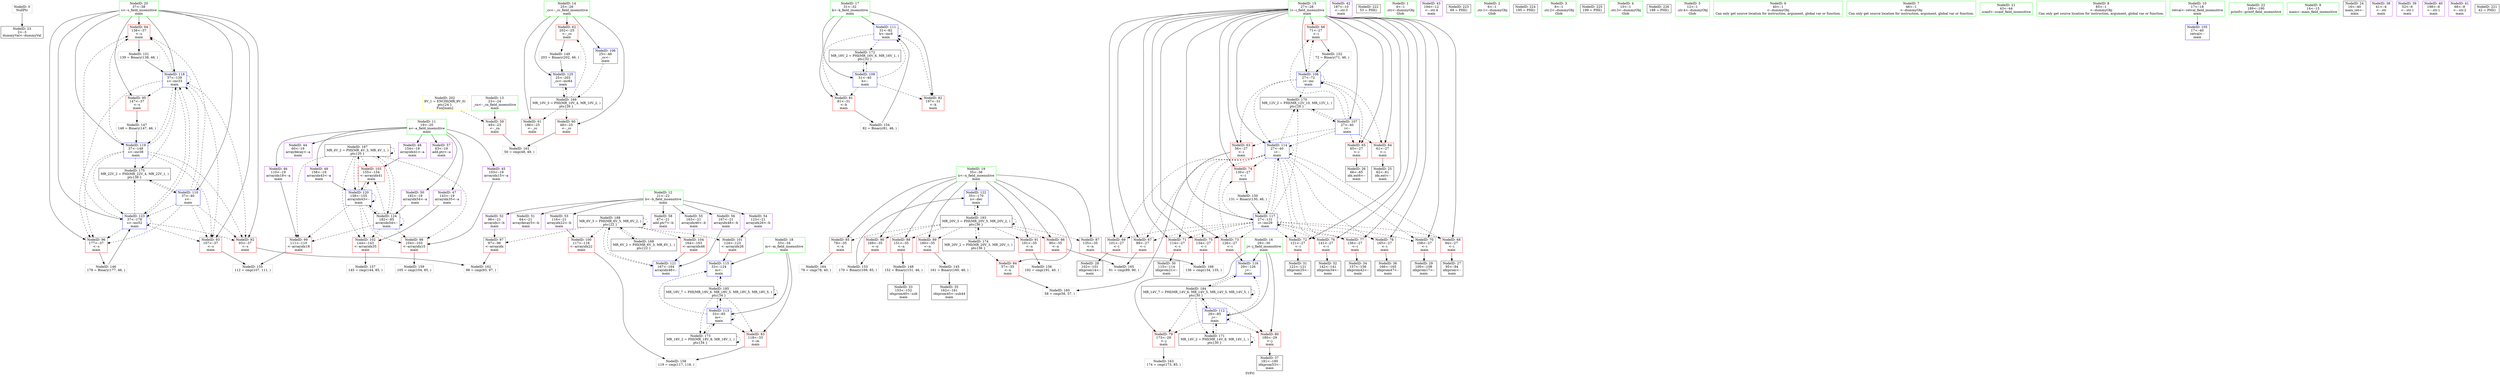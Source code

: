digraph "SVFG" {
	label="SVFG";

	Node0x55f9d5258a00 [shape=record,color=grey,label="{NodeID: 0\nNullPtr}"];
	Node0x55f9d5258a00 -> Node0x55f9d5258190[style=solid];
	Node0x55f9d5276670 [shape=record,color=red,label="{NodeID: 97\n97\<--96\n\<--arrayidx\nmain\n}"];
	Node0x55f9d5276670 -> Node0x55f9d527eca0[style=solid];
	Node0x55f9d5259220 [shape=record,color=green,label="{NodeID: 14\n25\<--26\n_cc\<--_cc_field_insensitive\nmain\n}"];
	Node0x55f9d5259220 -> Node0x55f9d5277f80[style=solid];
	Node0x55f9d5259220 -> Node0x55f9d5278050[style=solid];
	Node0x55f9d5259220 -> Node0x55f9d5278120[style=solid];
	Node0x55f9d5259220 -> Node0x55f9d5276dc0[style=solid];
	Node0x55f9d5259220 -> Node0x55f9d527c470[style=solid];
	Node0x55f9d52771d0 [shape=record,color=blue,label="{NodeID: 111\n31\<--82\nk\<--inc9\nmain\n}"];
	Node0x55f9d52771d0 -> Node0x55f9d5279090[style=dashed];
	Node0x55f9d52771d0 -> Node0x55f9d5279160[style=dashed];
	Node0x55f9d52771d0 -> Node0x55f9d52771d0[style=dashed];
	Node0x55f9d52771d0 -> Node0x55f9d5286830[style=dashed];
	Node0x55f9d52585a0 [shape=record,color=black,label="{NodeID: 28\n102\<--101\nidxprom14\<--\nmain\n}"];
	Node0x55f9d527c470 [shape=record,color=blue,label="{NodeID: 125\n25\<--203\n_cc\<--inc64\nmain\n}"];
	Node0x55f9d527c470 -> Node0x55f9d5285930[style=dashed];
	Node0x55f9d52760c0 [shape=record,color=purple,label="{NodeID: 42\n187\<--10\n\<--.str.3\nmain\n}"];
	Node0x55f9d509d960 [shape=record,color=black,label="{NodeID: 222\n53 = PHI()\n}"];
	Node0x55f9d5277c40 [shape=record,color=purple,label="{NodeID: 56\n167\<--21\narrayidx48\<--b\nmain\n}"];
	Node0x55f9d5277c40 -> Node0x55f9d527c130[style=solid];
	Node0x55f9d527df20 [shape=record,color=grey,label="{NodeID: 153\n170 = Binary(169, 85, )\n}"];
	Node0x55f9d527df20 -> Node0x55f9d527c200[style=solid];
	Node0x55f9d52787a0 [shape=record,color=red,label="{NodeID: 70\n108\<--27\n\<--i\nmain\n}"];
	Node0x55f9d52787a0 -> Node0x55f9d5258670[style=solid];
	Node0x55f9d5284f30 [shape=record,color=black,label="{NodeID: 167\nMR_4V_2 = PHI(MR_4V_3, MR_4V_1, )\npts\{20 \}\n}"];
	Node0x55f9d5284f30 -> Node0x55f9d5276740[style=dashed];
	Node0x55f9d5284f30 -> Node0x55f9d5276810[style=dashed];
	Node0x55f9d5284f30 -> Node0x55f9d5276a80[style=dashed];
	Node0x55f9d5284f30 -> Node0x55f9d5276b50[style=dashed];
	Node0x55f9d5284f30 -> Node0x55f9d527c060[style=dashed];
	Node0x55f9d5284f30 -> Node0x55f9d527c3a0[style=dashed];
	Node0x55f9d5284f30 -> Node0x55f9d5284f30[style=dashed];
	Node0x55f9d5279300 [shape=record,color=red,label="{NodeID: 84\n57\<--35\n\<--n\nmain\n}"];
	Node0x55f9d5279300 -> Node0x55f9d527e9a0[style=solid];
	Node0x55f9d5257bc0 [shape=record,color=green,label="{NodeID: 1\n4\<--1\n.str\<--dummyObj\nGlob }"];
	Node0x55f9d5276740 [shape=record,color=red,label="{NodeID: 98\n104\<--103\n\<--arrayidx15\nmain\n}"];
	Node0x55f9d5276740 -> Node0x55f9d527e820[style=solid];
	Node0x55f9d52592f0 [shape=record,color=green,label="{NodeID: 15\n27\<--28\ni\<--i_field_insensitive\nmain\n}"];
	Node0x55f9d52592f0 -> Node0x55f9d52781f0[style=solid];
	Node0x55f9d52592f0 -> Node0x55f9d52782c0[style=solid];
	Node0x55f9d52592f0 -> Node0x55f9d5278390[style=solid];
	Node0x55f9d52592f0 -> Node0x55f9d5278460[style=solid];
	Node0x55f9d52592f0 -> Node0x55f9d5278530[style=solid];
	Node0x55f9d52592f0 -> Node0x55f9d5278600[style=solid];
	Node0x55f9d52592f0 -> Node0x55f9d52786d0[style=solid];
	Node0x55f9d52592f0 -> Node0x55f9d52787a0[style=solid];
	Node0x55f9d52592f0 -> Node0x55f9d5278870[style=solid];
	Node0x55f9d52592f0 -> Node0x55f9d5278940[style=solid];
	Node0x55f9d52592f0 -> Node0x55f9d5278a10[style=solid];
	Node0x55f9d52592f0 -> Node0x55f9d5278ae0[style=solid];
	Node0x55f9d52592f0 -> Node0x55f9d5278bb0[style=solid];
	Node0x55f9d52592f0 -> Node0x55f9d5278c80[style=solid];
	Node0x55f9d52592f0 -> Node0x55f9d5278d50[style=solid];
	Node0x55f9d52592f0 -> Node0x55f9d5278e20[style=solid];
	Node0x55f9d52592f0 -> Node0x55f9d5276e90[style=solid];
	Node0x55f9d52592f0 -> Node0x55f9d5276f60[style=solid];
	Node0x55f9d52592f0 -> Node0x55f9d5277440[style=solid];
	Node0x55f9d52592f0 -> Node0x55f9d527bdf0[style=solid];
	Node0x55f9d52772a0 [shape=record,color=blue,label="{NodeID: 112\n29\<--85\nj\<--\nmain\n}"];
	Node0x55f9d52772a0 -> Node0x55f9d5278ef0[style=dashed];
	Node0x55f9d52772a0 -> Node0x55f9d5278fc0[style=dashed];
	Node0x55f9d52772a0 -> Node0x55f9d52772a0[style=dashed];
	Node0x55f9d52772a0 -> Node0x55f9d527bd20[style=dashed];
	Node0x55f9d52772a0 -> Node0x55f9d5286330[style=dashed];
	Node0x55f9d52772a0 -> Node0x55f9d528a430[style=dashed];
	Node0x55f9d5258670 [shape=record,color=black,label="{NodeID: 29\n109\<--108\nidxprom17\<--\nmain\n}"];
	Node0x55f9d5276190 [shape=record,color=purple,label="{NodeID: 43\n194\<--12\n\<--.str.4\nmain\n}"];
	Node0x55f9d529cbb0 [shape=record,color=black,label="{NodeID: 223\n69 = PHI()\n}"];
	Node0x55f9d5277d10 [shape=record,color=purple,label="{NodeID: 57\n63\<--19\nadd.ptr\<--a\nmain\n}"];
	Node0x55f9d527e0a0 [shape=record,color=grey,label="{NodeID: 154\n82 = Binary(81, 46, )\n}"];
	Node0x55f9d527e0a0 -> Node0x55f9d52771d0[style=solid];
	Node0x55f9d5278870 [shape=record,color=red,label="{NodeID: 71\n114\<--27\n\<--i\nmain\n}"];
	Node0x55f9d5278870 -> Node0x55f9d5258740[style=solid];
	Node0x55f9d5285430 [shape=record,color=black,label="{NodeID: 168\nMR_6V_2 = PHI(MR_6V_3, MR_6V_1, )\npts\{22 \}\n}"];
	Node0x55f9d5285430 -> Node0x55f9d528b830[style=dashed];
	Node0x55f9d52793d0 [shape=record,color=red,label="{NodeID: 85\n78\<--35\n\<--n\nmain\n}"];
	Node0x55f9d52793d0 -> Node0x55f9d527efa0[style=solid];
	Node0x55f9d5259580 [shape=record,color=green,label="{NodeID: 2\n6\<--1\n.str.1\<--dummyObj\nGlob }"];
	Node0x55f9d5276810 [shape=record,color=red,label="{NodeID: 99\n111\<--110\n\<--arrayidx18\nmain\n}"];
	Node0x55f9d5276810 -> Node0x55f9d527e220[style=solid];
	Node0x55f9d52593c0 [shape=record,color=green,label="{NodeID: 16\n29\<--30\nj\<--j_field_insensitive\nmain\n}"];
	Node0x55f9d52593c0 -> Node0x55f9d5278ef0[style=solid];
	Node0x55f9d52593c0 -> Node0x55f9d5278fc0[style=solid];
	Node0x55f9d52593c0 -> Node0x55f9d52772a0[style=solid];
	Node0x55f9d52593c0 -> Node0x55f9d527bd20[style=solid];
	Node0x55f9d5277370 [shape=record,color=blue,label="{NodeID: 113\n33\<--85\nm\<--\nmain\n}"];
	Node0x55f9d5277370 -> Node0x55f9d5279230[style=dashed];
	Node0x55f9d5277370 -> Node0x55f9d5277370[style=dashed];
	Node0x55f9d5277370 -> Node0x55f9d5277510[style=dashed];
	Node0x55f9d5277370 -> Node0x55f9d5286d30[style=dashed];
	Node0x55f9d5277370 -> Node0x55f9d528a930[style=dashed];
	Node0x55f9d5258740 [shape=record,color=black,label="{NodeID: 30\n115\<--114\nidxprom21\<--\nmain\n}"];
	Node0x55f9d5276260 [shape=record,color=purple,label="{NodeID: 44\n60\<--19\narraydecay\<--a\nmain\n}"];
	Node0x55f9d529ccb0 [shape=record,color=black,label="{NodeID: 224\n195 = PHI()\n}"];
	Node0x55f9d5277de0 [shape=record,color=purple,label="{NodeID: 58\n67\<--21\nadd.ptr7\<--b\nmain\n}"];
	Node0x55f9d527e220 [shape=record,color=grey,label="{NodeID: 155\n112 = cmp(107, 111, )\n}"];
	Node0x55f9d5278940 [shape=record,color=red,label="{NodeID: 72\n121\<--27\n\<--i\nmain\n}"];
	Node0x55f9d5278940 -> Node0x55f9d5258810[style=solid];
	Node0x55f9d5285930 [shape=record,color=black,label="{NodeID: 169\nMR_10V_3 = PHI(MR_10V_4, MR_10V_2, )\npts\{26 \}\n}"];
	Node0x55f9d5285930 -> Node0x55f9d5277f80[style=dashed];
	Node0x55f9d5285930 -> Node0x55f9d5278050[style=dashed];
	Node0x55f9d5285930 -> Node0x55f9d5278120[style=dashed];
	Node0x55f9d5285930 -> Node0x55f9d527c470[style=dashed];
	Node0x55f9d52794a0 [shape=record,color=red,label="{NodeID: 86\n90\<--35\n\<--n\nmain\n}"];
	Node0x55f9d52794a0 -> Node0x55f9d527f120[style=solid];
	Node0x55f9d5257770 [shape=record,color=green,label="{NodeID: 3\n8\<--1\n.str.2\<--dummyObj\nGlob }"];
	Node0x55f9d52768e0 [shape=record,color=red,label="{NodeID: 100\n117\<--116\n\<--arrayidx22\nmain\n}"];
	Node0x55f9d52768e0 -> Node0x55f9d527e6a0[style=solid];
	Node0x55f9d5257cb0 [shape=record,color=green,label="{NodeID: 17\n31\<--32\nk\<--k_field_insensitive\nmain\n}"];
	Node0x55f9d5257cb0 -> Node0x55f9d5279090[style=solid];
	Node0x55f9d5257cb0 -> Node0x55f9d5279160[style=solid];
	Node0x55f9d5257cb0 -> Node0x55f9d5277030[style=solid];
	Node0x55f9d5257cb0 -> Node0x55f9d52771d0[style=solid];
	Node0x55f9d5277440 [shape=record,color=blue,label="{NodeID: 114\n27\<--40\ni\<--\nmain\n}"];
	Node0x55f9d5277440 -> Node0x55f9d5278530[style=dashed];
	Node0x55f9d5277440 -> Node0x55f9d5278600[style=dashed];
	Node0x55f9d5277440 -> Node0x55f9d52786d0[style=dashed];
	Node0x55f9d5277440 -> Node0x55f9d52787a0[style=dashed];
	Node0x55f9d5277440 -> Node0x55f9d5278870[style=dashed];
	Node0x55f9d5277440 -> Node0x55f9d5278940[style=dashed];
	Node0x55f9d5277440 -> Node0x55f9d5278a10[style=dashed];
	Node0x55f9d5277440 -> Node0x55f9d5278ae0[style=dashed];
	Node0x55f9d5277440 -> Node0x55f9d5278bb0[style=dashed];
	Node0x55f9d5277440 -> Node0x55f9d5278c80[style=dashed];
	Node0x55f9d5277440 -> Node0x55f9d5278d50[style=dashed];
	Node0x55f9d5277440 -> Node0x55f9d5278e20[style=dashed];
	Node0x55f9d5277440 -> Node0x55f9d5277440[style=dashed];
	Node0x55f9d5277440 -> Node0x55f9d527bdf0[style=dashed];
	Node0x55f9d5277440 -> Node0x55f9d5285e30[style=dashed];
	Node0x55f9d5258810 [shape=record,color=black,label="{NodeID: 31\n122\<--121\nidxprom25\<--\nmain\n}"];
	Node0x55f9d5276330 [shape=record,color=purple,label="{NodeID: 45\n103\<--19\narrayidx15\<--a\nmain\n}"];
	Node0x55f9d5276330 -> Node0x55f9d5276740[style=solid];
	Node0x55f9d529cdb0 [shape=record,color=black,label="{NodeID: 225\n199 = PHI()\n}"];
	Node0x55f9d5277eb0 [shape=record,color=red,label="{NodeID: 59\n49\<--23\n\<--_cn\nmain\n}"];
	Node0x55f9d5277eb0 -> Node0x55f9d527eb20[style=solid];
	Node0x55f9d527e3a0 [shape=record,color=grey,label="{NodeID: 156\n192 = cmp(191, 40, )\n}"];
	Node0x55f9d5278a10 [shape=record,color=red,label="{NodeID: 73\n126\<--27\n\<--i\nmain\n}"];
	Node0x55f9d5278a10 -> Node0x55f9d527bd20[style=solid];
	Node0x55f9d5285e30 [shape=record,color=black,label="{NodeID: 170\nMR_12V_2 = PHI(MR_12V_10, MR_12V_1, )\npts\{28 \}\n}"];
	Node0x55f9d5285e30 -> Node0x55f9d5276e90[style=dashed];
	Node0x55f9d5279570 [shape=record,color=red,label="{NodeID: 87\n135\<--35\n\<--n\nmain\n}"];
	Node0x55f9d5279570 -> Node0x55f9d527f2a0[style=solid];
	Node0x55f9d5275100 [shape=record,color=green,label="{NodeID: 4\n10\<--1\n.str.3\<--dummyObj\nGlob }"];
	Node0x55f9d528a430 [shape=record,color=black,label="{NodeID: 184\nMR_14V_7 = PHI(MR_14V_6, MR_14V_5, MR_14V_5, MR_14V_5, )\npts\{30 \}\n}"];
	Node0x55f9d528a430 -> Node0x55f9d5278ef0[style=dashed];
	Node0x55f9d528a430 -> Node0x55f9d5278fc0[style=dashed];
	Node0x55f9d528a430 -> Node0x55f9d52772a0[style=dashed];
	Node0x55f9d528a430 -> Node0x55f9d527bd20[style=dashed];
	Node0x55f9d528a430 -> Node0x55f9d5286330[style=dashed];
	Node0x55f9d528a430 -> Node0x55f9d528a430[style=dashed];
	Node0x55f9d52769b0 [shape=record,color=red,label="{NodeID: 101\n124\<--123\n\<--arrayidx26\nmain\n}"];
	Node0x55f9d52769b0 -> Node0x55f9d5277510[style=solid];
	Node0x55f9d5257d80 [shape=record,color=green,label="{NodeID: 18\n33\<--34\nm\<--m_field_insensitive\nmain\n}"];
	Node0x55f9d5257d80 -> Node0x55f9d5279230[style=solid];
	Node0x55f9d5257d80 -> Node0x55f9d5277370[style=solid];
	Node0x55f9d5257d80 -> Node0x55f9d5277510[style=solid];
	Node0x55f9d5277510 [shape=record,color=blue,label="{NodeID: 115\n33\<--124\nm\<--\nmain\n}"];
	Node0x55f9d5277510 -> Node0x55f9d528a930[style=dashed];
	Node0x55f9d5275a20 [shape=record,color=black,label="{NodeID: 32\n142\<--141\nidxprom34\<--\nmain\n}"];
	Node0x55f9d5276400 [shape=record,color=purple,label="{NodeID: 46\n110\<--19\narrayidx18\<--a\nmain\n}"];
	Node0x55f9d5276400 -> Node0x55f9d5276810[style=solid];
	Node0x55f9d529ceb0 [shape=record,color=black,label="{NodeID: 226\n188 = PHI()\n}"];
	Node0x55f9d5277f80 [shape=record,color=red,label="{NodeID: 60\n48\<--25\n\<--_cc\nmain\n}"];
	Node0x55f9d5277f80 -> Node0x55f9d527eb20[style=solid];
	Node0x55f9d527e520 [shape=record,color=grey,label="{NodeID: 157\n145 = cmp(144, 85, )\n}"];
	Node0x55f9d5278ae0 [shape=record,color=red,label="{NodeID: 74\n130\<--27\n\<--i\nmain\n}"];
	Node0x55f9d5278ae0 -> Node0x55f9d527daa0[style=solid];
	Node0x55f9d5286330 [shape=record,color=black,label="{NodeID: 171\nMR_14V_2 = PHI(MR_14V_8, MR_14V_1, )\npts\{30 \}\n}"];
	Node0x55f9d5286330 -> Node0x55f9d52772a0[style=dashed];
	Node0x55f9d5286330 -> Node0x55f9d5286330[style=dashed];
	Node0x55f9d5279640 [shape=record,color=red,label="{NodeID: 88\n151\<--35\n\<--n\nmain\n}"];
	Node0x55f9d5279640 -> Node0x55f9d527d7a0[style=solid];
	Node0x55f9d5275190 [shape=record,color=green,label="{NodeID: 5\n12\<--1\n.str.4\<--dummyObj\nGlob }"];
	Node0x55f9d528a930 [shape=record,color=black,label="{NodeID: 185\nMR_18V_7 = PHI(MR_18V_6, MR_18V_5, MR_18V_5, MR_18V_5, )\npts\{34 \}\n}"];
	Node0x55f9d528a930 -> Node0x55f9d5279230[style=dashed];
	Node0x55f9d528a930 -> Node0x55f9d5277370[style=dashed];
	Node0x55f9d528a930 -> Node0x55f9d5277510[style=dashed];
	Node0x55f9d528a930 -> Node0x55f9d5286d30[style=dashed];
	Node0x55f9d528a930 -> Node0x55f9d528a930[style=dashed];
	Node0x55f9d5276a80 [shape=record,color=red,label="{NodeID: 102\n144\<--143\n\<--arrayidx35\nmain\n}"];
	Node0x55f9d5276a80 -> Node0x55f9d527e520[style=solid];
	Node0x55f9d5257e50 [shape=record,color=green,label="{NodeID: 19\n35\<--36\nn\<--n_field_insensitive\nmain\n}"];
	Node0x55f9d5257e50 -> Node0x55f9d5279300[style=solid];
	Node0x55f9d5257e50 -> Node0x55f9d52793d0[style=solid];
	Node0x55f9d5257e50 -> Node0x55f9d52794a0[style=solid];
	Node0x55f9d5257e50 -> Node0x55f9d5279570[style=solid];
	Node0x55f9d5257e50 -> Node0x55f9d5279640[style=solid];
	Node0x55f9d5257e50 -> Node0x55f9d5279710[style=solid];
	Node0x55f9d5257e50 -> Node0x55f9d52797e0[style=solid];
	Node0x55f9d5257e50 -> Node0x55f9d52798b0[style=solid];
	Node0x55f9d5257e50 -> Node0x55f9d527c200[style=solid];
	Node0x55f9d527bd20 [shape=record,color=blue,label="{NodeID: 116\n29\<--126\nj\<--\nmain\n}"];
	Node0x55f9d527bd20 -> Node0x55f9d528a430[style=dashed];
	Node0x55f9d5275ab0 [shape=record,color=black,label="{NodeID: 33\n153\<--152\nidxprom40\<--sub\nmain\n}"];
	Node0x55f9d52764d0 [shape=record,color=purple,label="{NodeID: 47\n143\<--19\narrayidx35\<--a\nmain\n}"];
	Node0x55f9d52764d0 -> Node0x55f9d5276a80[style=solid];
	Node0x55f9d5278050 [shape=record,color=red,label="{NodeID: 61\n186\<--25\n\<--_cc\nmain\n}"];
	Node0x55f9d527e6a0 [shape=record,color=grey,label="{NodeID: 158\n119 = cmp(117, 118, )\n}"];
	Node0x55f9d5278bb0 [shape=record,color=red,label="{NodeID: 75\n134\<--27\n\<--i\nmain\n}"];
	Node0x55f9d5278bb0 -> Node0x55f9d527f2a0[style=solid];
	Node0x55f9d5286830 [shape=record,color=black,label="{NodeID: 172\nMR_16V_2 = PHI(MR_16V_6, MR_16V_1, )\npts\{32 \}\n}"];
	Node0x55f9d5286830 -> Node0x55f9d5277030[style=dashed];
	Node0x55f9d5279710 [shape=record,color=red,label="{NodeID: 89\n160\<--35\n\<--n\nmain\n}"];
	Node0x55f9d5279710 -> Node0x55f9d527d320[style=solid];
	Node0x55f9d52578c0 [shape=record,color=green,label="{NodeID: 6\n40\<--1\n\<--dummyObj\nCan only get source location for instruction, argument, global var or function.}"];
	Node0x55f9d5276b50 [shape=record,color=red,label="{NodeID: 103\n155\<--154\n\<--arrayidx41\nmain\n}"];
	Node0x55f9d5276b50 -> Node0x55f9d527c060[style=solid];
	Node0x55f9d5257f20 [shape=record,color=green,label="{NodeID: 20\n37\<--38\ns\<--s_field_insensitive\nmain\n}"];
	Node0x55f9d5257f20 -> Node0x55f9d5279980[style=solid];
	Node0x55f9d5257f20 -> Node0x55f9d5279a50[style=solid];
	Node0x55f9d5257f20 -> Node0x55f9d5279b20[style=solid];
	Node0x55f9d5257f20 -> Node0x55f9d5279bf0[style=solid];
	Node0x55f9d5257f20 -> Node0x55f9d52765a0[style=solid];
	Node0x55f9d5257f20 -> Node0x55f9d5277100[style=solid];
	Node0x55f9d5257f20 -> Node0x55f9d527bec0[style=solid];
	Node0x55f9d5257f20 -> Node0x55f9d527bf90[style=solid];
	Node0x55f9d5257f20 -> Node0x55f9d527c2d0[style=solid];
	Node0x55f9d527bdf0 [shape=record,color=blue,label="{NodeID: 117\n27\<--131\ni\<--inc29\nmain\n}"];
	Node0x55f9d527bdf0 -> Node0x55f9d5278530[style=dashed];
	Node0x55f9d527bdf0 -> Node0x55f9d5278600[style=dashed];
	Node0x55f9d527bdf0 -> Node0x55f9d52786d0[style=dashed];
	Node0x55f9d527bdf0 -> Node0x55f9d52787a0[style=dashed];
	Node0x55f9d527bdf0 -> Node0x55f9d5278870[style=dashed];
	Node0x55f9d527bdf0 -> Node0x55f9d5278940[style=dashed];
	Node0x55f9d527bdf0 -> Node0x55f9d5278a10[style=dashed];
	Node0x55f9d527bdf0 -> Node0x55f9d5278ae0[style=dashed];
	Node0x55f9d527bdf0 -> Node0x55f9d5278bb0[style=dashed];
	Node0x55f9d527bdf0 -> Node0x55f9d5278c80[style=dashed];
	Node0x55f9d527bdf0 -> Node0x55f9d5278d50[style=dashed];
	Node0x55f9d527bdf0 -> Node0x55f9d5278e20[style=dashed];
	Node0x55f9d527bdf0 -> Node0x55f9d5277440[style=dashed];
	Node0x55f9d527bdf0 -> Node0x55f9d527bdf0[style=dashed];
	Node0x55f9d527bdf0 -> Node0x55f9d5285e30[style=dashed];
	Node0x55f9d5275b40 [shape=record,color=black,label="{NodeID: 34\n157\<--156\nidxprom42\<--\nmain\n}"];
	Node0x55f9d52775c0 [shape=record,color=purple,label="{NodeID: 48\n154\<--19\narrayidx41\<--a\nmain\n}"];
	Node0x55f9d52775c0 -> Node0x55f9d5276b50[style=solid];
	Node0x55f9d527d320 [shape=record,color=grey,label="{NodeID: 145\n161 = Binary(160, 46, )\n}"];
	Node0x55f9d527d320 -> Node0x55f9d5275bd0[style=solid];
	Node0x55f9d5278120 [shape=record,color=red,label="{NodeID: 62\n202\<--25\n\<--_cc\nmain\n}"];
	Node0x55f9d5278120 -> Node0x55f9d527d920[style=solid];
	Node0x55f9d527e820 [shape=record,color=grey,label="{NodeID: 159\n105 = cmp(104, 85, )\n}"];
	Node0x55f9d5278c80 [shape=record,color=red,label="{NodeID: 76\n141\<--27\n\<--i\nmain\n}"];
	Node0x55f9d5278c80 -> Node0x55f9d5275a20[style=solid];
	Node0x55f9d5286d30 [shape=record,color=black,label="{NodeID: 173\nMR_18V_2 = PHI(MR_18V_8, MR_18V_1, )\npts\{34 \}\n}"];
	Node0x55f9d5286d30 -> Node0x55f9d5277370[style=dashed];
	Node0x55f9d5286d30 -> Node0x55f9d5286d30[style=dashed];
	Node0x55f9d52797e0 [shape=record,color=red,label="{NodeID: 90\n169\<--35\n\<--n\nmain\n}"];
	Node0x55f9d52797e0 -> Node0x55f9d527df20[style=solid];
	Node0x55f9d5257950 [shape=record,color=green,label="{NodeID: 7\n46\<--1\n\<--dummyObj\nCan only get source location for instruction, argument, global var or function.}"];
	Node0x55f9d5276c20 [shape=record,color=red,label="{NodeID: 104\n164\<--163\n\<--arrayidx46\nmain\n}"];
	Node0x55f9d5276c20 -> Node0x55f9d527c130[style=solid];
	Node0x55f9d5257ff0 [shape=record,color=green,label="{NodeID: 21\n43\<--44\nscanf\<--scanf_field_insensitive\n}"];
	Node0x55f9d527bec0 [shape=record,color=blue,label="{NodeID: 118\n37\<--139\ns\<--inc33\nmain\n}"];
	Node0x55f9d527bec0 -> Node0x55f9d5279980[style=dashed];
	Node0x55f9d527bec0 -> Node0x55f9d5279a50[style=dashed];
	Node0x55f9d527bec0 -> Node0x55f9d5279b20[style=dashed];
	Node0x55f9d527bec0 -> Node0x55f9d5279bf0[style=dashed];
	Node0x55f9d527bec0 -> Node0x55f9d52765a0[style=dashed];
	Node0x55f9d527bec0 -> Node0x55f9d527bec0[style=dashed];
	Node0x55f9d527bec0 -> Node0x55f9d527bf90[style=dashed];
	Node0x55f9d527bec0 -> Node0x55f9d527c2d0[style=dashed];
	Node0x55f9d527bec0 -> Node0x55f9d5287730[style=dashed];
	Node0x55f9d5275bd0 [shape=record,color=black,label="{NodeID: 35\n162\<--161\nidxprom45\<--sub44\nmain\n}"];
	Node0x55f9d5277690 [shape=record,color=purple,label="{NodeID: 49\n158\<--19\narrayidx43\<--a\nmain\n}"];
	Node0x55f9d5277690 -> Node0x55f9d527c060[style=solid];
	Node0x55f9d527d4a0 [shape=record,color=grey,label="{NodeID: 146\n178 = Binary(177, 46, )\n}"];
	Node0x55f9d527d4a0 -> Node0x55f9d527c2d0[style=solid];
	Node0x55f9d52781f0 [shape=record,color=red,label="{NodeID: 63\n56\<--27\n\<--i\nmain\n}"];
	Node0x55f9d52781f0 -> Node0x55f9d527e9a0[style=solid];
	Node0x55f9d527e9a0 [shape=record,color=grey,label="{NodeID: 160\n58 = cmp(56, 57, )\n}"];
	Node0x55f9d5278d50 [shape=record,color=red,label="{NodeID: 77\n156\<--27\n\<--i\nmain\n}"];
	Node0x55f9d5278d50 -> Node0x55f9d5275b40[style=solid];
	Node0x55f9d5287230 [shape=record,color=black,label="{NodeID: 174\nMR_20V_2 = PHI(MR_20V_3, MR_20V_1, )\npts\{36 \}\n}"];
	Node0x55f9d5287230 -> Node0x55f9d5279300[style=dashed];
	Node0x55f9d5287230 -> Node0x55f9d527a5d0[style=dashed];
	Node0x55f9d52798b0 [shape=record,color=red,label="{NodeID: 91\n191\<--35\n\<--n\nmain\n}"];
	Node0x55f9d52798b0 -> Node0x55f9d527e3a0[style=solid];
	Node0x55f9d5275440 [shape=record,color=green,label="{NodeID: 8\n85\<--1\n\<--dummyObj\nCan only get source location for instruction, argument, global var or function.}"];
	Node0x55f9d528b830 [shape=record,color=black,label="{NodeID: 188\nMR_6V_3 = PHI(MR_6V_5, MR_6V_2, )\npts\{22 \}\n}"];
	Node0x55f9d528b830 -> Node0x55f9d5276670[style=dashed];
	Node0x55f9d528b830 -> Node0x55f9d52768e0[style=dashed];
	Node0x55f9d528b830 -> Node0x55f9d52769b0[style=dashed];
	Node0x55f9d528b830 -> Node0x55f9d5276c20[style=dashed];
	Node0x55f9d528b830 -> Node0x55f9d527c130[style=dashed];
	Node0x55f9d528b830 -> Node0x55f9d5285430[style=dashed];
	Node0x55f9d528b830 -> Node0x55f9d528b830[style=dashed];
	Node0x55f9d5276cf0 [shape=record,color=blue,label="{NodeID: 105\n17\<--40\nretval\<--\nmain\n}"];
	Node0x55f9d52580c0 [shape=record,color=green,label="{NodeID: 22\n189\<--190\nprintf\<--printf_field_insensitive\n}"];
	Node0x55f9d5291030 [shape=record,color=yellow,style=double,label="{NodeID: 202\n8V_1 = ENCHI(MR_8V_0)\npts\{24 \}\nFun[main]}"];
	Node0x55f9d5291030 -> Node0x55f9d5277eb0[style=dashed];
	Node0x55f9d527bf90 [shape=record,color=blue,label="{NodeID: 119\n37\<--148\ns\<--inc38\nmain\n}"];
	Node0x55f9d527bf90 -> Node0x55f9d5279980[style=dashed];
	Node0x55f9d527bf90 -> Node0x55f9d5279a50[style=dashed];
	Node0x55f9d527bf90 -> Node0x55f9d5279b20[style=dashed];
	Node0x55f9d527bf90 -> Node0x55f9d52765a0[style=dashed];
	Node0x55f9d527bf90 -> Node0x55f9d527bec0[style=dashed];
	Node0x55f9d527bf90 -> Node0x55f9d527c2d0[style=dashed];
	Node0x55f9d527bf90 -> Node0x55f9d5287730[style=dashed];
	Node0x55f9d5275c60 [shape=record,color=black,label="{NodeID: 36\n166\<--165\nidxprom47\<--\nmain\n}"];
	Node0x55f9d5277760 [shape=record,color=purple,label="{NodeID: 50\n182\<--19\narrayidx54\<--a\nmain\n}"];
	Node0x55f9d5277760 -> Node0x55f9d527c3a0[style=solid];
	Node0x55f9d527d620 [shape=record,color=grey,label="{NodeID: 147\n148 = Binary(147, 46, )\n}"];
	Node0x55f9d527d620 -> Node0x55f9d527bf90[style=solid];
	Node0x55f9d52782c0 [shape=record,color=red,label="{NodeID: 64\n61\<--27\n\<--i\nmain\n}"];
	Node0x55f9d52782c0 -> Node0x55f9d5258330[style=solid];
	Node0x55f9d527eb20 [shape=record,color=grey,label="{NodeID: 161\n50 = cmp(48, 49, )\n}"];
	Node0x55f9d5278e20 [shape=record,color=red,label="{NodeID: 78\n165\<--27\n\<--i\nmain\n}"];
	Node0x55f9d5278e20 -> Node0x55f9d5275c60[style=solid];
	Node0x55f9d5287730 [shape=record,color=black,label="{NodeID: 175\nMR_22V_2 = PHI(MR_22V_4, MR_22V_1, )\npts\{38 \}\n}"];
	Node0x55f9d5287730 -> Node0x55f9d5277100[style=dashed];
	Node0x55f9d5279980 [shape=record,color=red,label="{NodeID: 92\n93\<--37\n\<--s\nmain\n}"];
	Node0x55f9d5279980 -> Node0x55f9d527eca0[style=solid];
	Node0x55f9d52754d0 [shape=record,color=green,label="{NodeID: 9\n14\<--15\nmain\<--main_field_insensitive\n}"];
	Node0x55f9d5276dc0 [shape=record,color=blue,label="{NodeID: 106\n25\<--46\n_cc\<--\nmain\n}"];
	Node0x55f9d5276dc0 -> Node0x55f9d5285930[style=dashed];
	Node0x55f9d5258190 [shape=record,color=black,label="{NodeID: 23\n2\<--3\ndummyVal\<--dummyVal\n}"];
	Node0x55f9d527c060 [shape=record,color=blue,label="{NodeID: 120\n158\<--155\narrayidx43\<--\nmain\n}"];
	Node0x55f9d527c060 -> Node0x55f9d5276740[style=dashed];
	Node0x55f9d527c060 -> Node0x55f9d5276810[style=dashed];
	Node0x55f9d527c060 -> Node0x55f9d5276a80[style=dashed];
	Node0x55f9d527c060 -> Node0x55f9d5276b50[style=dashed];
	Node0x55f9d527c060 -> Node0x55f9d527c060[style=dashed];
	Node0x55f9d527c060 -> Node0x55f9d527c3a0[style=dashed];
	Node0x55f9d527c060 -> Node0x55f9d5284f30[style=dashed];
	Node0x55f9d5275cf0 [shape=record,color=black,label="{NodeID: 37\n181\<--180\nidxprom53\<--\nmain\n}"];
	Node0x55f9d5277830 [shape=record,color=purple,label="{NodeID: 51\n64\<--21\narraydecay5\<--b\nmain\n}"];
	Node0x55f9d527d7a0 [shape=record,color=grey,label="{NodeID: 148\n152 = Binary(151, 46, )\n}"];
	Node0x55f9d527d7a0 -> Node0x55f9d5275ab0[style=solid];
	Node0x55f9d5278390 [shape=record,color=red,label="{NodeID: 65\n65\<--27\n\<--i\nmain\n}"];
	Node0x55f9d5278390 -> Node0x55f9d5258400[style=solid];
	Node0x55f9d527eca0 [shape=record,color=grey,label="{NodeID: 162\n98 = cmp(93, 97, )\n}"];
	Node0x55f9d5278ef0 [shape=record,color=red,label="{NodeID: 79\n173\<--29\n\<--j\nmain\n}"];
	Node0x55f9d5278ef0 -> Node0x55f9d527ee20[style=solid];
	Node0x55f9d5279a50 [shape=record,color=red,label="{NodeID: 93\n107\<--37\n\<--s\nmain\n}"];
	Node0x55f9d5279a50 -> Node0x55f9d527e220[style=solid];
	Node0x55f9d5275560 [shape=record,color=green,label="{NodeID: 10\n17\<--18\nretval\<--retval_field_insensitive\nmain\n}"];
	Node0x55f9d5275560 -> Node0x55f9d5276cf0[style=solid];
	Node0x55f9d5276e90 [shape=record,color=blue,label="{NodeID: 107\n27\<--40\ni\<--\nmain\n}"];
	Node0x55f9d5276e90 -> Node0x55f9d52781f0[style=dashed];
	Node0x55f9d5276e90 -> Node0x55f9d52782c0[style=dashed];
	Node0x55f9d5276e90 -> Node0x55f9d5278390[style=dashed];
	Node0x55f9d5276e90 -> Node0x55f9d5278460[style=dashed];
	Node0x55f9d5276e90 -> Node0x55f9d5276f60[style=dashed];
	Node0x55f9d5276e90 -> Node0x55f9d5277440[style=dashed];
	Node0x55f9d5276e90 -> Node0x55f9d5285e30[style=dashed];
	Node0x55f9d5258260 [shape=record,color=black,label="{NodeID: 24\n16\<--40\nmain_ret\<--\nmain\n}"];
	Node0x55f9d527c130 [shape=record,color=blue,label="{NodeID: 121\n167\<--164\narrayidx48\<--\nmain\n}"];
	Node0x55f9d527c130 -> Node0x55f9d528b830[style=dashed];
	Node0x55f9d5275d80 [shape=record,color=purple,label="{NodeID: 38\n41\<--4\n\<--.str\nmain\n}"];
	Node0x55f9d5277900 [shape=record,color=purple,label="{NodeID: 52\n96\<--21\narrayidx\<--b\nmain\n}"];
	Node0x55f9d5277900 -> Node0x55f9d5276670[style=solid];
	Node0x55f9d527d920 [shape=record,color=grey,label="{NodeID: 149\n203 = Binary(202, 46, )\n}"];
	Node0x55f9d527d920 -> Node0x55f9d527c470[style=solid];
	Node0x55f9d5278460 [shape=record,color=red,label="{NodeID: 66\n71\<--27\n\<--i\nmain\n}"];
	Node0x55f9d5278460 -> Node0x55f9d527dda0[style=solid];
	Node0x55f9d527ee20 [shape=record,color=grey,label="{NodeID: 163\n174 = cmp(173, 85, )\n}"];
	Node0x55f9d5278fc0 [shape=record,color=red,label="{NodeID: 80\n180\<--29\n\<--j\nmain\n}"];
	Node0x55f9d5278fc0 -> Node0x55f9d5275cf0[style=solid];
	Node0x55f9d5279b20 [shape=record,color=red,label="{NodeID: 94\n138\<--37\n\<--s\nmain\n}"];
	Node0x55f9d5279b20 -> Node0x55f9d527dc20[style=solid];
	Node0x55f9d5258fb0 [shape=record,color=green,label="{NodeID: 11\n19\<--20\na\<--a_field_insensitive\nmain\n}"];
	Node0x55f9d5258fb0 -> Node0x55f9d5276260[style=solid];
	Node0x55f9d5258fb0 -> Node0x55f9d5276330[style=solid];
	Node0x55f9d5258fb0 -> Node0x55f9d5276400[style=solid];
	Node0x55f9d5258fb0 -> Node0x55f9d52764d0[style=solid];
	Node0x55f9d5258fb0 -> Node0x55f9d52775c0[style=solid];
	Node0x55f9d5258fb0 -> Node0x55f9d5277690[style=solid];
	Node0x55f9d5258fb0 -> Node0x55f9d5277760[style=solid];
	Node0x55f9d5258fb0 -> Node0x55f9d5277d10[style=solid];
	Node0x55f9d5276f60 [shape=record,color=blue,label="{NodeID: 108\n27\<--72\ni\<--inc\nmain\n}"];
	Node0x55f9d5276f60 -> Node0x55f9d52781f0[style=dashed];
	Node0x55f9d5276f60 -> Node0x55f9d52782c0[style=dashed];
	Node0x55f9d5276f60 -> Node0x55f9d5278390[style=dashed];
	Node0x55f9d5276f60 -> Node0x55f9d5278460[style=dashed];
	Node0x55f9d5276f60 -> Node0x55f9d5276f60[style=dashed];
	Node0x55f9d5276f60 -> Node0x55f9d5277440[style=dashed];
	Node0x55f9d5276f60 -> Node0x55f9d5285e30[style=dashed];
	Node0x55f9d5258330 [shape=record,color=black,label="{NodeID: 25\n62\<--61\nidx.ext\<--\nmain\n}"];
	Node0x55f9d527c200 [shape=record,color=blue,label="{NodeID: 122\n35\<--170\nn\<--dec\nmain\n}"];
	Node0x55f9d527c200 -> Node0x55f9d527a5d0[style=dashed];
	Node0x55f9d5275e50 [shape=record,color=purple,label="{NodeID: 39\n52\<--6\n\<--.str.1\nmain\n}"];
	Node0x55f9d52779d0 [shape=record,color=purple,label="{NodeID: 53\n116\<--21\narrayidx22\<--b\nmain\n}"];
	Node0x55f9d52779d0 -> Node0x55f9d52768e0[style=solid];
	Node0x55f9d527daa0 [shape=record,color=grey,label="{NodeID: 150\n131 = Binary(130, 46, )\n}"];
	Node0x55f9d527daa0 -> Node0x55f9d527bdf0[style=solid];
	Node0x55f9d5278530 [shape=record,color=red,label="{NodeID: 67\n89\<--27\n\<--i\nmain\n}"];
	Node0x55f9d5278530 -> Node0x55f9d527f120[style=solid];
	Node0x55f9d527efa0 [shape=record,color=grey,label="{NodeID: 164\n79 = cmp(78, 40, )\n}"];
	Node0x55f9d5279090 [shape=record,color=red,label="{NodeID: 81\n81\<--31\n\<--k\nmain\n}"];
	Node0x55f9d5279090 -> Node0x55f9d527e0a0[style=solid];
	Node0x55f9d5279bf0 [shape=record,color=red,label="{NodeID: 95\n147\<--37\n\<--s\nmain\n}"];
	Node0x55f9d5279bf0 -> Node0x55f9d527d620[style=solid];
	Node0x55f9d5259080 [shape=record,color=green,label="{NodeID: 12\n21\<--22\nb\<--b_field_insensitive\nmain\n}"];
	Node0x55f9d5259080 -> Node0x55f9d5277830[style=solid];
	Node0x55f9d5259080 -> Node0x55f9d5277900[style=solid];
	Node0x55f9d5259080 -> Node0x55f9d52779d0[style=solid];
	Node0x55f9d5259080 -> Node0x55f9d5277aa0[style=solid];
	Node0x55f9d5259080 -> Node0x55f9d5277b70[style=solid];
	Node0x55f9d5259080 -> Node0x55f9d5277c40[style=solid];
	Node0x55f9d5259080 -> Node0x55f9d5277de0[style=solid];
	Node0x55f9d5277030 [shape=record,color=blue,label="{NodeID: 109\n31\<--40\nk\<--\nmain\n}"];
	Node0x55f9d5277030 -> Node0x55f9d5279090[style=dashed];
	Node0x55f9d5277030 -> Node0x55f9d5279160[style=dashed];
	Node0x55f9d5277030 -> Node0x55f9d52771d0[style=dashed];
	Node0x55f9d5277030 -> Node0x55f9d5286830[style=dashed];
	Node0x55f9d5258400 [shape=record,color=black,label="{NodeID: 26\n66\<--65\nidx.ext6\<--\nmain\n}"];
	Node0x55f9d527c2d0 [shape=record,color=blue,label="{NodeID: 123\n37\<--178\ns\<--inc52\nmain\n}"];
	Node0x55f9d527c2d0 -> Node0x55f9d5279980[style=dashed];
	Node0x55f9d527c2d0 -> Node0x55f9d5279a50[style=dashed];
	Node0x55f9d527c2d0 -> Node0x55f9d5279b20[style=dashed];
	Node0x55f9d527c2d0 -> Node0x55f9d52765a0[style=dashed];
	Node0x55f9d527c2d0 -> Node0x55f9d527bec0[style=dashed];
	Node0x55f9d527c2d0 -> Node0x55f9d527c2d0[style=dashed];
	Node0x55f9d527c2d0 -> Node0x55f9d5287730[style=dashed];
	Node0x55f9d5275f20 [shape=record,color=purple,label="{NodeID: 40\n198\<--6\n\<--.str.1\nmain\n}"];
	Node0x55f9d5277aa0 [shape=record,color=purple,label="{NodeID: 54\n123\<--21\narrayidx26\<--b\nmain\n}"];
	Node0x55f9d5277aa0 -> Node0x55f9d52769b0[style=solid];
	Node0x55f9d527dc20 [shape=record,color=grey,label="{NodeID: 151\n139 = Binary(138, 46, )\n}"];
	Node0x55f9d527dc20 -> Node0x55f9d527bec0[style=solid];
	Node0x55f9d5278600 [shape=record,color=red,label="{NodeID: 68\n94\<--27\n\<--i\nmain\n}"];
	Node0x55f9d5278600 -> Node0x55f9d52584d0[style=solid];
	Node0x55f9d527f120 [shape=record,color=grey,label="{NodeID: 165\n91 = cmp(89, 90, )\n}"];
	Node0x55f9d5279160 [shape=record,color=red,label="{NodeID: 82\n197\<--31\n\<--k\nmain\n}"];
	Node0x55f9d52765a0 [shape=record,color=red,label="{NodeID: 96\n177\<--37\n\<--s\nmain\n}"];
	Node0x55f9d52765a0 -> Node0x55f9d527d4a0[style=solid];
	Node0x55f9d5259150 [shape=record,color=green,label="{NodeID: 13\n23\<--24\n_cn\<--_cn_field_insensitive\nmain\n}"];
	Node0x55f9d5259150 -> Node0x55f9d5277eb0[style=solid];
	Node0x55f9d527a5d0 [shape=record,color=black,label="{NodeID: 193\nMR_20V_3 = PHI(MR_20V_5, MR_20V_2, )\npts\{36 \}\n}"];
	Node0x55f9d527a5d0 -> Node0x55f9d52793d0[style=dashed];
	Node0x55f9d527a5d0 -> Node0x55f9d52794a0[style=dashed];
	Node0x55f9d527a5d0 -> Node0x55f9d5279570[style=dashed];
	Node0x55f9d527a5d0 -> Node0x55f9d5279640[style=dashed];
	Node0x55f9d527a5d0 -> Node0x55f9d5279710[style=dashed];
	Node0x55f9d527a5d0 -> Node0x55f9d52797e0[style=dashed];
	Node0x55f9d527a5d0 -> Node0x55f9d52798b0[style=dashed];
	Node0x55f9d527a5d0 -> Node0x55f9d527c200[style=dashed];
	Node0x55f9d527a5d0 -> Node0x55f9d5287230[style=dashed];
	Node0x55f9d527a5d0 -> Node0x55f9d527a5d0[style=dashed];
	Node0x55f9d5277100 [shape=record,color=blue,label="{NodeID: 110\n37\<--40\ns\<--\nmain\n}"];
	Node0x55f9d5277100 -> Node0x55f9d5279980[style=dashed];
	Node0x55f9d5277100 -> Node0x55f9d5279a50[style=dashed];
	Node0x55f9d5277100 -> Node0x55f9d5279b20[style=dashed];
	Node0x55f9d5277100 -> Node0x55f9d52765a0[style=dashed];
	Node0x55f9d5277100 -> Node0x55f9d527bec0[style=dashed];
	Node0x55f9d5277100 -> Node0x55f9d527c2d0[style=dashed];
	Node0x55f9d5277100 -> Node0x55f9d5287730[style=dashed];
	Node0x55f9d52584d0 [shape=record,color=black,label="{NodeID: 27\n95\<--94\nidxprom\<--\nmain\n}"];
	Node0x55f9d527c3a0 [shape=record,color=blue,label="{NodeID: 124\n182\<--85\narrayidx54\<--\nmain\n}"];
	Node0x55f9d527c3a0 -> Node0x55f9d5276740[style=dashed];
	Node0x55f9d527c3a0 -> Node0x55f9d5276810[style=dashed];
	Node0x55f9d527c3a0 -> Node0x55f9d5276a80[style=dashed];
	Node0x55f9d527c3a0 -> Node0x55f9d5276b50[style=dashed];
	Node0x55f9d527c3a0 -> Node0x55f9d527c060[style=dashed];
	Node0x55f9d527c3a0 -> Node0x55f9d527c3a0[style=dashed];
	Node0x55f9d527c3a0 -> Node0x55f9d5284f30[style=dashed];
	Node0x55f9d5275ff0 [shape=record,color=purple,label="{NodeID: 41\n68\<--8\n\<--.str.2\nmain\n}"];
	Node0x55f9d5099e30 [shape=record,color=black,label="{NodeID: 221\n42 = PHI()\n}"];
	Node0x55f9d5277b70 [shape=record,color=purple,label="{NodeID: 55\n163\<--21\narrayidx46\<--b\nmain\n}"];
	Node0x55f9d5277b70 -> Node0x55f9d5276c20[style=solid];
	Node0x55f9d527dda0 [shape=record,color=grey,label="{NodeID: 152\n72 = Binary(71, 46, )\n}"];
	Node0x55f9d527dda0 -> Node0x55f9d5276f60[style=solid];
	Node0x55f9d52786d0 [shape=record,color=red,label="{NodeID: 69\n101\<--27\n\<--i\nmain\n}"];
	Node0x55f9d52786d0 -> Node0x55f9d52585a0[style=solid];
	Node0x55f9d527f2a0 [shape=record,color=grey,label="{NodeID: 166\n136 = cmp(134, 135, )\n}"];
	Node0x55f9d5279230 [shape=record,color=red,label="{NodeID: 83\n118\<--33\n\<--m\nmain\n}"];
	Node0x55f9d5279230 -> Node0x55f9d527e6a0[style=solid];
}
